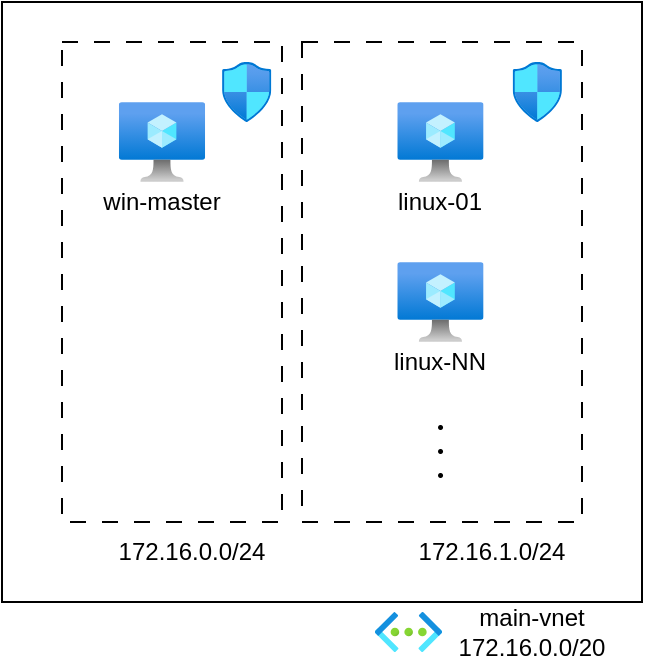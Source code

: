 <mxfile>
    <diagram id="hkCL-7lEWh5SE8HkKIB2" name="ページ1">
        <mxGraphModel dx="1066" dy="832" grid="1" gridSize="10" guides="1" tooltips="1" connect="1" arrows="1" fold="1" page="1" pageScale="1" pageWidth="827" pageHeight="1169" math="0" shadow="0">
            <root>
                <mxCell id="0"/>
                <mxCell id="1" parent="0"/>
                <mxCell id="2" value="" style="rounded=0;whiteSpace=wrap;html=1;" vertex="1" parent="1">
                    <mxGeometry x="180" y="140" width="320" height="300" as="geometry"/>
                </mxCell>
                <mxCell id="5" value="main-vnet&lt;br&gt;172.16.0.0/20" style="text;html=1;strokeColor=none;fillColor=none;align=center;verticalAlign=middle;whiteSpace=wrap;rounded=0;dashed=1;dashPattern=8 8;" vertex="1" parent="1">
                    <mxGeometry x="400" y="440" width="90" height="30" as="geometry"/>
                </mxCell>
                <mxCell id="6" value="172.16.0.0/24" style="text;html=1;strokeColor=none;fillColor=none;align=center;verticalAlign=middle;whiteSpace=wrap;rounded=0;dashed=1;dashPattern=8 8;" vertex="1" parent="1">
                    <mxGeometry x="230" y="400" width="90" height="30" as="geometry"/>
                </mxCell>
                <mxCell id="14" value="" style="aspect=fixed;html=1;points=[];align=center;image;fontSize=12;image=img/lib/azure2/networking/Virtual_Networks.svg;dashed=1;dashPattern=8 8;" vertex="1" parent="1">
                    <mxGeometry x="366.5" y="445" width="33.5" height="20" as="geometry"/>
                </mxCell>
                <mxCell id="3" value="" style="rounded=0;whiteSpace=wrap;html=1;dashed=1;dashPattern=8 8;container=0;" vertex="1" parent="1">
                    <mxGeometry x="210" y="160" width="110" height="240" as="geometry"/>
                </mxCell>
                <mxCell id="4" value="" style="aspect=fixed;html=1;points=[];align=center;image;fontSize=12;image=img/lib/azure2/compute/Virtual_Machine.svg;dashed=1;dashPattern=8 8;container=0;" vertex="1" parent="1">
                    <mxGeometry x="238.43" y="190" width="43.13" height="40" as="geometry"/>
                </mxCell>
                <mxCell id="7" value="win-master" style="text;html=1;strokeColor=none;fillColor=none;align=center;verticalAlign=middle;whiteSpace=wrap;rounded=0;dashed=1;dashPattern=8 8;container=0;" vertex="1" parent="1">
                    <mxGeometry x="225" y="230" width="70" height="20" as="geometry"/>
                </mxCell>
                <mxCell id="16" value="" style="rounded=0;whiteSpace=wrap;html=1;dashed=1;dashPattern=8 8;container=0;" vertex="1" parent="1">
                    <mxGeometry x="330" y="160" width="140" height="240" as="geometry"/>
                </mxCell>
                <mxCell id="8" value="" style="aspect=fixed;html=1;points=[];align=center;image;fontSize=12;image=img/lib/azure2/compute/Virtual_Machine.svg;dashed=1;dashPattern=8 8;container=0;" vertex="1" parent="1">
                    <mxGeometry x="377.65" y="190" width="43.13" height="40" as="geometry"/>
                </mxCell>
                <mxCell id="9" value="linux-01" style="text;html=1;strokeColor=none;fillColor=none;align=center;verticalAlign=middle;whiteSpace=wrap;rounded=0;dashed=1;dashPattern=8 8;container=0;" vertex="1" parent="1">
                    <mxGeometry x="369.22" y="230" width="60" height="20" as="geometry"/>
                </mxCell>
                <mxCell id="10" value="linux-NN" style="text;html=1;strokeColor=none;fillColor=none;align=center;verticalAlign=middle;whiteSpace=wrap;rounded=0;dashed=1;dashPattern=8 8;container=0;" vertex="1" parent="1">
                    <mxGeometry x="369.22" y="310" width="60" height="20" as="geometry"/>
                </mxCell>
                <mxCell id="11" value="" style="aspect=fixed;html=1;points=[];align=center;image;fontSize=12;image=img/lib/azure2/compute/Virtual_Machine.svg;dashed=1;dashPattern=8 8;container=0;" vertex="1" parent="1">
                    <mxGeometry x="377.65" y="270" width="43.13" height="40" as="geometry"/>
                </mxCell>
                <mxCell id="12" value="・・・" style="text;html=1;strokeColor=none;fillColor=none;align=center;verticalAlign=middle;whiteSpace=wrap;rounded=0;dashed=1;dashPattern=8 8;direction=east;rotation=90;container=0;" vertex="1" parent="1">
                    <mxGeometry x="374.22" y="350" width="50" height="30" as="geometry"/>
                </mxCell>
                <mxCell id="15" value="" style="aspect=fixed;html=1;points=[];align=center;image;fontSize=12;image=img/lib/azure2/networking/Network_Security_Groups.svg;dashed=1;dashPattern=8 8;container=0;" vertex="1" parent="1">
                    <mxGeometry x="435.29" y="170" width="24.71" height="30" as="geometry"/>
                </mxCell>
                <mxCell id="17" value="172.16.1.0/24" style="text;html=1;strokeColor=none;fillColor=none;align=center;verticalAlign=middle;whiteSpace=wrap;rounded=0;dashed=1;dashPattern=8 8;" vertex="1" parent="1">
                    <mxGeometry x="380" y="400" width="90" height="30" as="geometry"/>
                </mxCell>
                <mxCell id="18" value="" style="aspect=fixed;html=1;points=[];align=center;image;fontSize=12;image=img/lib/azure2/networking/Network_Security_Groups.svg;dashed=1;dashPattern=8 8;container=0;" vertex="1" parent="1">
                    <mxGeometry x="290" y="170" width="24.71" height="30" as="geometry"/>
                </mxCell>
            </root>
        </mxGraphModel>
    </diagram>
</mxfile>